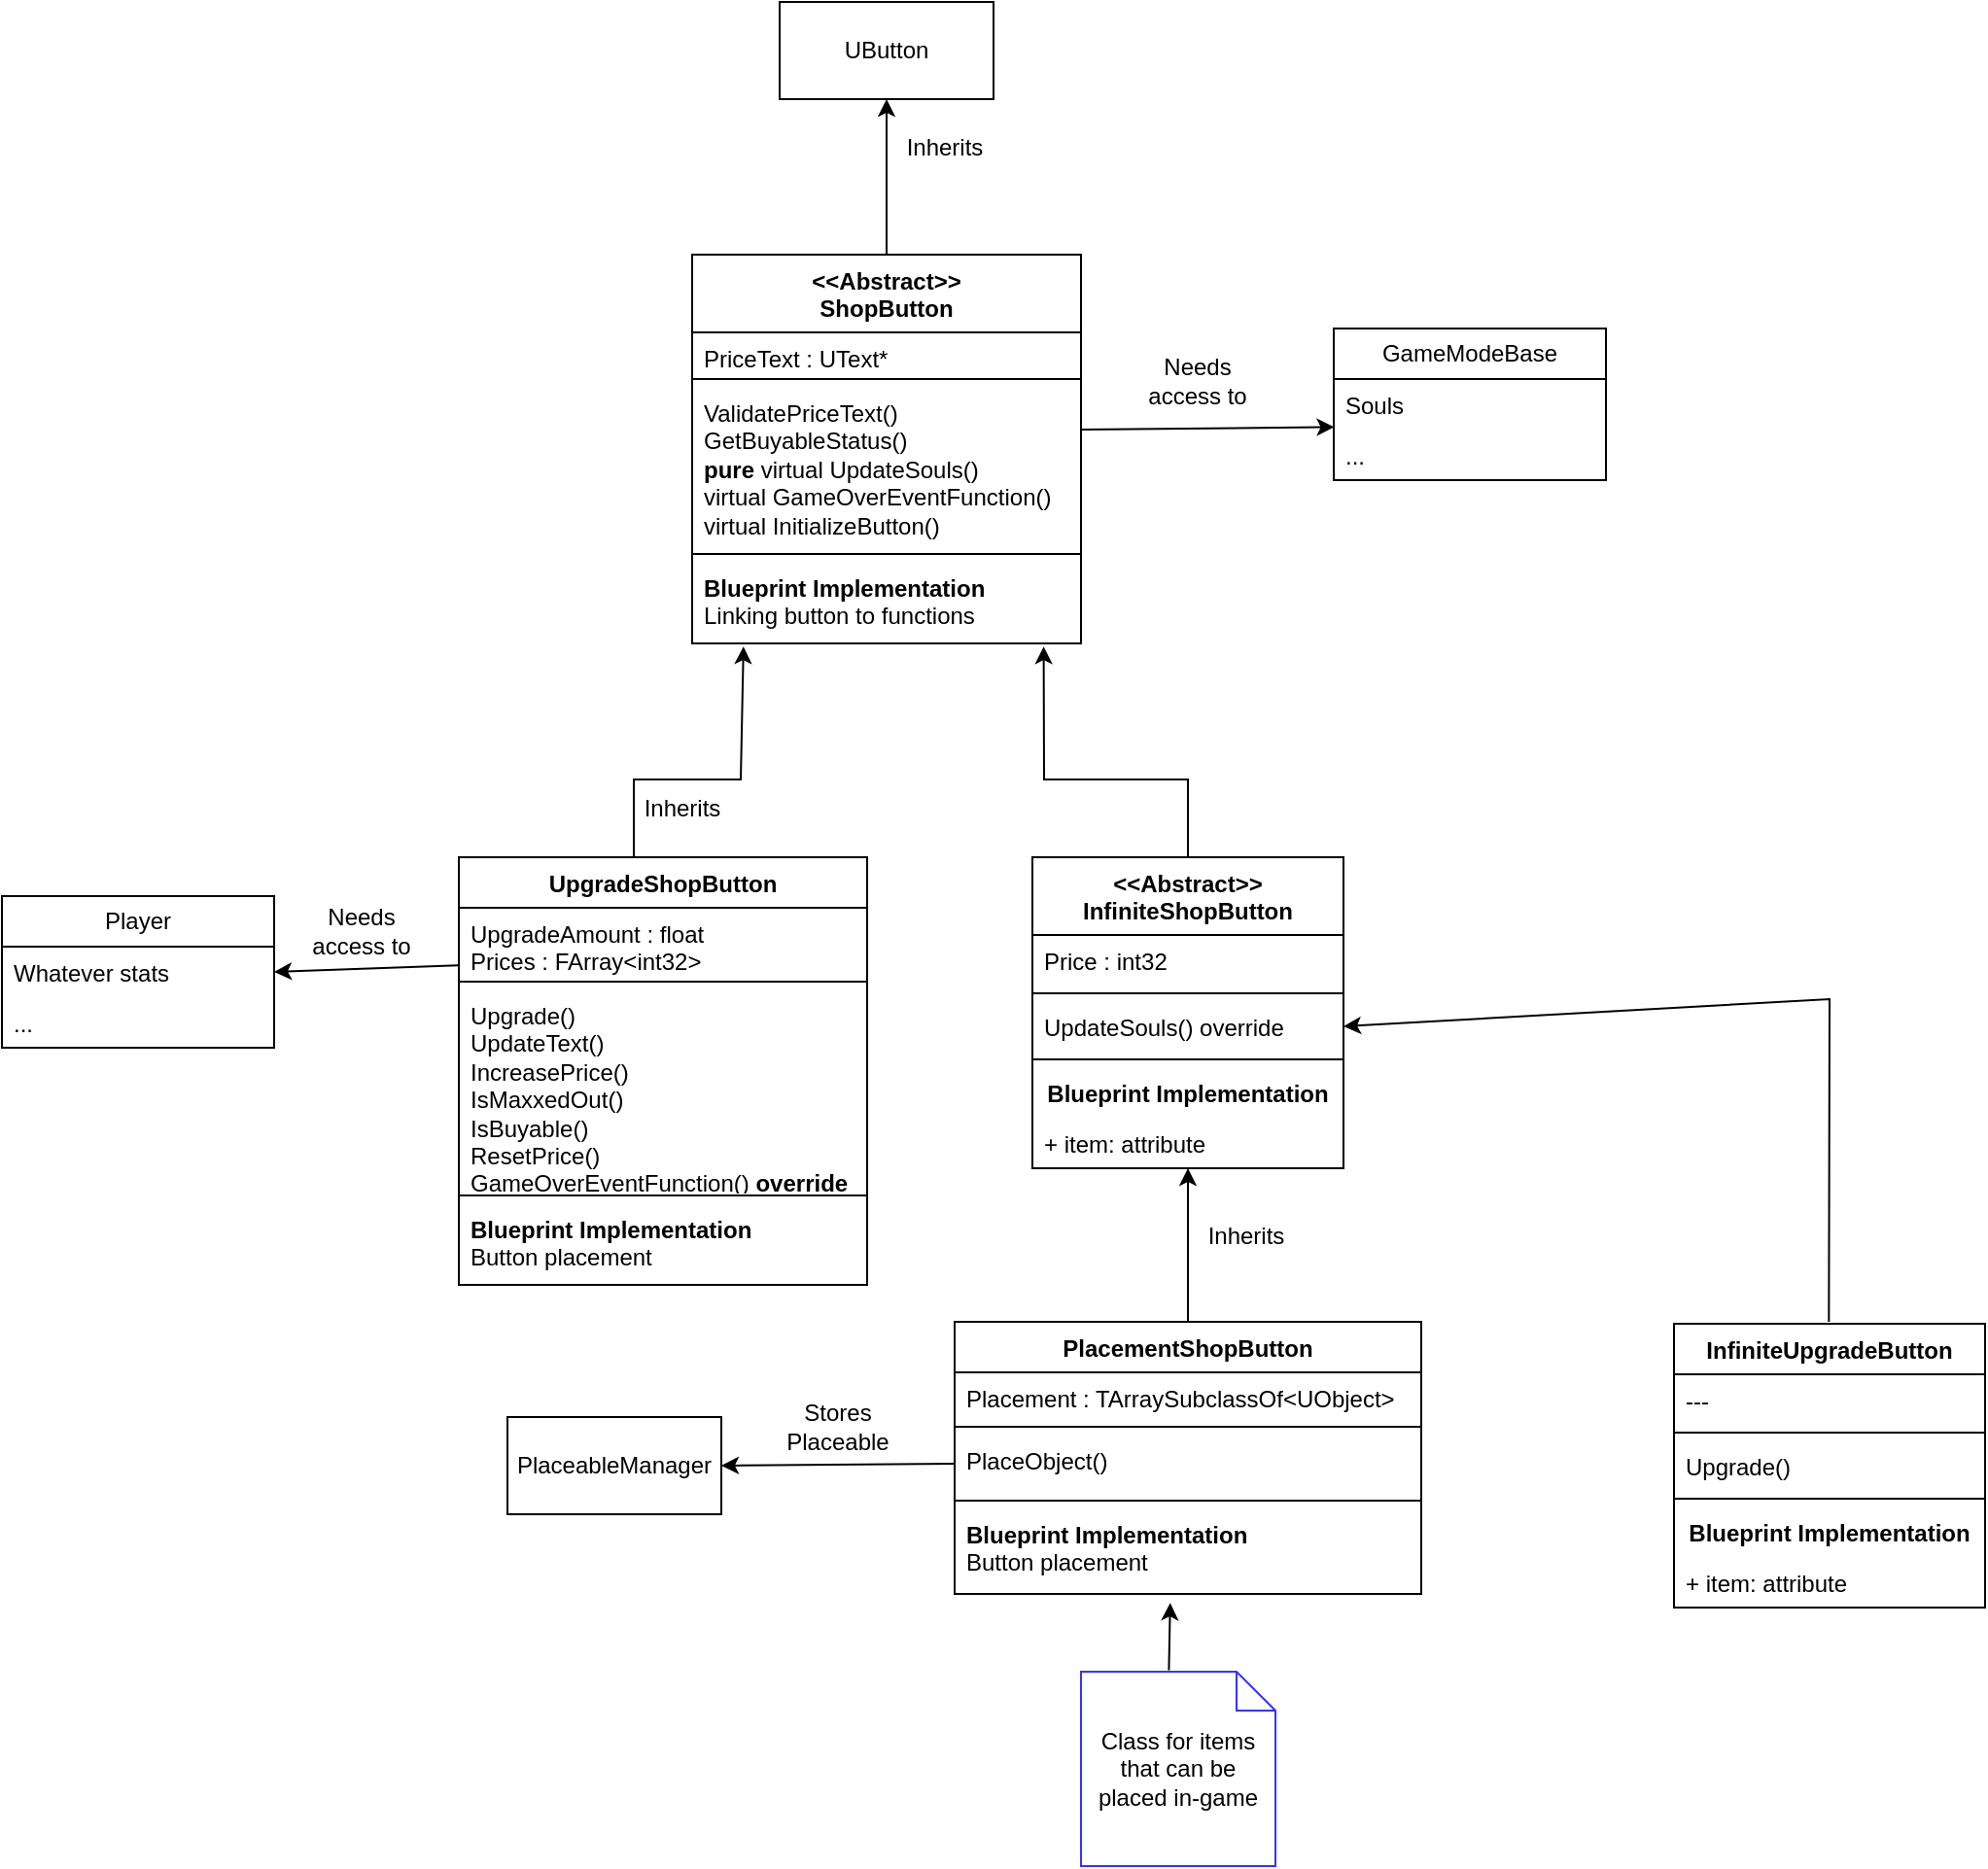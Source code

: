 <mxfile version="23.0.2" type="device">
  <diagram name="Page-1" id="JqcJCL4_ta1kR8yQ-RWG">
    <mxGraphModel dx="989" dy="582" grid="1" gridSize="10" guides="1" tooltips="1" connect="1" arrows="1" fold="1" page="1" pageScale="1" pageWidth="850" pageHeight="1100" math="0" shadow="0">
      <root>
        <mxCell id="0" />
        <mxCell id="1" parent="0" />
        <mxCell id="7b-8AGn4b7NoKKOwDB6c-2" value="&amp;lt;&amp;lt;Abstract&amp;gt;&amp;gt;&lt;br&gt;ShopButton" style="swimlane;fontStyle=1;align=center;verticalAlign=top;childLayout=stackLayout;horizontal=1;startSize=40;horizontalStack=0;resizeParent=1;resizeParentMax=0;resizeLast=0;collapsible=1;marginBottom=0;whiteSpace=wrap;html=1;" parent="1" vertex="1">
          <mxGeometry x="725" y="180" width="200" height="200" as="geometry" />
        </mxCell>
        <mxCell id="7b-8AGn4b7NoKKOwDB6c-3" value="PriceText : UText*" style="text;strokeColor=none;fillColor=none;align=left;verticalAlign=top;spacingLeft=4;spacingRight=4;overflow=hidden;rotatable=0;points=[[0,0.5],[1,0.5]];portConstraint=eastwest;whiteSpace=wrap;html=1;" parent="7b-8AGn4b7NoKKOwDB6c-2" vertex="1">
          <mxGeometry y="40" width="200" height="20" as="geometry" />
        </mxCell>
        <mxCell id="7b-8AGn4b7NoKKOwDB6c-4" value="" style="line;strokeWidth=1;fillColor=none;align=left;verticalAlign=middle;spacingTop=-1;spacingLeft=3;spacingRight=3;rotatable=0;labelPosition=right;points=[];portConstraint=eastwest;strokeColor=inherit;" parent="7b-8AGn4b7NoKKOwDB6c-2" vertex="1">
          <mxGeometry y="60" width="200" height="8" as="geometry" />
        </mxCell>
        <mxCell id="7b-8AGn4b7NoKKOwDB6c-5" value="ValidatePriceText()&lt;br&gt;GetBuyableStatus()&lt;br&gt;&lt;b&gt;pure&amp;nbsp;&lt;/b&gt;virtual UpdateSouls()&lt;br&gt;virtual GameOverEventFunction()&lt;br&gt;virtual InitializeButton()" style="text;strokeColor=none;fillColor=none;align=left;verticalAlign=top;spacingLeft=4;spacingRight=4;overflow=hidden;rotatable=0;points=[[0,0.5],[1,0.5]];portConstraint=eastwest;whiteSpace=wrap;html=1;" parent="7b-8AGn4b7NoKKOwDB6c-2" vertex="1">
          <mxGeometry y="68" width="200" height="82" as="geometry" />
        </mxCell>
        <mxCell id="7b-8AGn4b7NoKKOwDB6c-6" value="" style="line;strokeWidth=1;fillColor=none;align=left;verticalAlign=middle;spacingTop=-1;spacingLeft=3;spacingRight=3;rotatable=0;labelPosition=right;points=[];portConstraint=eastwest;strokeColor=inherit;" parent="7b-8AGn4b7NoKKOwDB6c-2" vertex="1">
          <mxGeometry y="150" width="200" height="8" as="geometry" />
        </mxCell>
        <mxCell id="7b-8AGn4b7NoKKOwDB6c-7" value="&lt;b&gt;Blueprint Implementation&lt;/b&gt;&lt;br&gt;Linking button to functions" style="text;strokeColor=none;fillColor=none;align=left;verticalAlign=top;spacingLeft=4;spacingRight=4;overflow=hidden;rotatable=0;points=[[0,0.5],[1,0.5]];portConstraint=eastwest;whiteSpace=wrap;html=1;" parent="7b-8AGn4b7NoKKOwDB6c-2" vertex="1">
          <mxGeometry y="158" width="200" height="42" as="geometry" />
        </mxCell>
        <mxCell id="7b-8AGn4b7NoKKOwDB6c-8" value="" style="endArrow=classic;html=1;rounded=0;exitX=0.5;exitY=0;exitDx=0;exitDy=0;entryX=0.5;entryY=1;entryDx=0;entryDy=0;" parent="1" source="7b-8AGn4b7NoKKOwDB6c-2" target="7b-8AGn4b7NoKKOwDB6c-9" edge="1">
          <mxGeometry width="50" height="50" relative="1" as="geometry">
            <mxPoint x="825" y="160" as="sourcePoint" />
            <mxPoint x="825" y="120" as="targetPoint" />
          </mxGeometry>
        </mxCell>
        <mxCell id="7b-8AGn4b7NoKKOwDB6c-9" value="UButton" style="html=1;whiteSpace=wrap;" parent="1" vertex="1">
          <mxGeometry x="770" y="50" width="110" height="50" as="geometry" />
        </mxCell>
        <mxCell id="7b-8AGn4b7NoKKOwDB6c-10" value="Inherits" style="text;html=1;strokeColor=none;fillColor=none;align=center;verticalAlign=middle;whiteSpace=wrap;rounded=0;" parent="1" vertex="1">
          <mxGeometry x="825" y="110" width="60" height="30" as="geometry" />
        </mxCell>
        <mxCell id="7b-8AGn4b7NoKKOwDB6c-11" value="" style="endArrow=classic;html=1;rounded=0;entryX=0.132;entryY=1.038;entryDx=0;entryDy=0;entryPerimeter=0;" parent="1" target="7b-8AGn4b7NoKKOwDB6c-7" edge="1">
          <mxGeometry width="50" height="50" relative="1" as="geometry">
            <mxPoint x="695" y="490" as="sourcePoint" />
            <mxPoint x="835" y="390" as="targetPoint" />
            <Array as="points">
              <mxPoint x="695" y="450" />
              <mxPoint x="750" y="450" />
            </Array>
          </mxGeometry>
        </mxCell>
        <mxCell id="7b-8AGn4b7NoKKOwDB6c-12" value="UpgradeShopButton" style="swimlane;fontStyle=1;align=center;verticalAlign=top;childLayout=stackLayout;horizontal=1;startSize=26;horizontalStack=0;resizeParent=1;resizeParentMax=0;resizeLast=0;collapsible=1;marginBottom=0;whiteSpace=wrap;html=1;" parent="1" vertex="1">
          <mxGeometry x="605" y="490" width="210" height="220" as="geometry" />
        </mxCell>
        <mxCell id="7b-8AGn4b7NoKKOwDB6c-13" value="UpgradeAmount : float&lt;br&gt;Prices : FArray&amp;lt;int32&amp;gt;&lt;br&gt;" style="text;strokeColor=none;fillColor=none;align=left;verticalAlign=top;spacingLeft=4;spacingRight=4;overflow=hidden;rotatable=0;points=[[0,0.5],[1,0.5]];portConstraint=eastwest;whiteSpace=wrap;html=1;" parent="7b-8AGn4b7NoKKOwDB6c-12" vertex="1">
          <mxGeometry y="26" width="210" height="34" as="geometry" />
        </mxCell>
        <mxCell id="7b-8AGn4b7NoKKOwDB6c-14" value="" style="line;strokeWidth=1;fillColor=none;align=left;verticalAlign=middle;spacingTop=-1;spacingLeft=3;spacingRight=3;rotatable=0;labelPosition=right;points=[];portConstraint=eastwest;strokeColor=inherit;" parent="7b-8AGn4b7NoKKOwDB6c-12" vertex="1">
          <mxGeometry y="60" width="210" height="8" as="geometry" />
        </mxCell>
        <mxCell id="7b-8AGn4b7NoKKOwDB6c-15" value="Upgrade()&lt;br&gt;UpdateText()&lt;br&gt;IncreasePrice()&lt;br&gt;IsMaxxedOut()&lt;br&gt;IsBuyable()&lt;br&gt;ResetPrice()&lt;br&gt;GameOverEventFunction() &lt;b&gt;override&lt;/b&gt;" style="text;strokeColor=none;fillColor=none;align=left;verticalAlign=top;spacingLeft=4;spacingRight=4;overflow=hidden;rotatable=0;points=[[0,0.5],[1,0.5]];portConstraint=eastwest;whiteSpace=wrap;html=1;" parent="7b-8AGn4b7NoKKOwDB6c-12" vertex="1">
          <mxGeometry y="68" width="210" height="102" as="geometry" />
        </mxCell>
        <mxCell id="7b-8AGn4b7NoKKOwDB6c-16" value="" style="line;strokeWidth=1;fillColor=none;align=left;verticalAlign=middle;spacingTop=-1;spacingLeft=3;spacingRight=3;rotatable=0;labelPosition=right;points=[];portConstraint=eastwest;strokeColor=inherit;" parent="7b-8AGn4b7NoKKOwDB6c-12" vertex="1">
          <mxGeometry y="170" width="210" height="8" as="geometry" />
        </mxCell>
        <mxCell id="7b-8AGn4b7NoKKOwDB6c-17" value="&lt;b&gt;Blueprint Implementation&lt;/b&gt;&lt;br&gt;Button placement" style="text;strokeColor=none;fillColor=none;align=left;verticalAlign=top;spacingLeft=4;spacingRight=4;overflow=hidden;rotatable=0;points=[[0,0.5],[1,0.5]];portConstraint=eastwest;whiteSpace=wrap;html=1;" parent="7b-8AGn4b7NoKKOwDB6c-12" vertex="1">
          <mxGeometry y="178" width="210" height="42" as="geometry" />
        </mxCell>
        <mxCell id="7b-8AGn4b7NoKKOwDB6c-18" value="Inherits" style="text;html=1;strokeColor=none;fillColor=none;align=center;verticalAlign=middle;whiteSpace=wrap;rounded=0;" parent="1" vertex="1">
          <mxGeometry x="690" y="450" width="60" height="30" as="geometry" />
        </mxCell>
        <mxCell id="7b-8AGn4b7NoKKOwDB6c-19" value="" style="endArrow=classic;html=1;rounded=0;exitX=0.5;exitY=0;exitDx=0;exitDy=0;" parent="1" source="7b-8AGn4b7NoKKOwDB6c-21" target="7b-8AGn4b7NoKKOwDB6c-48" edge="1">
          <mxGeometry width="50" height="50" relative="1" as="geometry">
            <mxPoint x="980" y="769" as="sourcePoint" />
            <mxPoint x="985" y="639" as="targetPoint" />
            <Array as="points">
              <mxPoint x="980" y="729" />
            </Array>
          </mxGeometry>
        </mxCell>
        <mxCell id="7b-8AGn4b7NoKKOwDB6c-20" value="Inherits" style="text;html=1;strokeColor=none;fillColor=none;align=center;verticalAlign=middle;whiteSpace=wrap;rounded=0;" parent="1" vertex="1">
          <mxGeometry x="980" y="670" width="60" height="30" as="geometry" />
        </mxCell>
        <mxCell id="7b-8AGn4b7NoKKOwDB6c-21" value="PlacementShopButton" style="swimlane;fontStyle=1;align=center;verticalAlign=top;childLayout=stackLayout;horizontal=1;startSize=26;horizontalStack=0;resizeParent=1;resizeParentMax=0;resizeLast=0;collapsible=1;marginBottom=0;whiteSpace=wrap;html=1;" parent="1" vertex="1">
          <mxGeometry x="860" y="729" width="240" height="140" as="geometry" />
        </mxCell>
        <mxCell id="7b-8AGn4b7NoKKOwDB6c-22" value="Placement : TArraySubclassOf&amp;lt;UObject&amp;gt;" style="text;strokeColor=none;fillColor=none;align=left;verticalAlign=top;spacingLeft=4;spacingRight=4;overflow=hidden;rotatable=0;points=[[0,0.5],[1,0.5]];portConstraint=eastwest;whiteSpace=wrap;html=1;" parent="7b-8AGn4b7NoKKOwDB6c-21" vertex="1">
          <mxGeometry y="26" width="240" height="24" as="geometry" />
        </mxCell>
        <mxCell id="7b-8AGn4b7NoKKOwDB6c-23" value="" style="line;strokeWidth=1;fillColor=none;align=left;verticalAlign=middle;spacingTop=-1;spacingLeft=3;spacingRight=3;rotatable=0;labelPosition=right;points=[];portConstraint=eastwest;strokeColor=inherit;" parent="7b-8AGn4b7NoKKOwDB6c-21" vertex="1">
          <mxGeometry y="50" width="240" height="8" as="geometry" />
        </mxCell>
        <mxCell id="7b-8AGn4b7NoKKOwDB6c-24" value="PlaceObject()" style="text;strokeColor=none;fillColor=none;align=left;verticalAlign=top;spacingLeft=4;spacingRight=4;overflow=hidden;rotatable=0;points=[[0,0.5],[1,0.5]];portConstraint=eastwest;whiteSpace=wrap;html=1;" parent="7b-8AGn4b7NoKKOwDB6c-21" vertex="1">
          <mxGeometry y="58" width="240" height="30" as="geometry" />
        </mxCell>
        <mxCell id="7b-8AGn4b7NoKKOwDB6c-25" value="" style="line;strokeWidth=1;fillColor=none;align=left;verticalAlign=middle;spacingTop=-1;spacingLeft=3;spacingRight=3;rotatable=0;labelPosition=right;points=[];portConstraint=eastwest;strokeColor=inherit;" parent="7b-8AGn4b7NoKKOwDB6c-21" vertex="1">
          <mxGeometry y="88" width="240" height="8" as="geometry" />
        </mxCell>
        <mxCell id="7b-8AGn4b7NoKKOwDB6c-26" value="&lt;b&gt;Blueprint Implementation&lt;/b&gt;&lt;br&gt;Button placement" style="text;strokeColor=none;fillColor=none;align=left;verticalAlign=top;spacingLeft=4;spacingRight=4;overflow=hidden;rotatable=0;points=[[0,0.5],[1,0.5]];portConstraint=eastwest;whiteSpace=wrap;html=1;" parent="7b-8AGn4b7NoKKOwDB6c-21" vertex="1">
          <mxGeometry y="96" width="240" height="44" as="geometry" />
        </mxCell>
        <mxCell id="7b-8AGn4b7NoKKOwDB6c-28" value="Class for items that can be placed in-game" style="shape=note;size=20;whiteSpace=wrap;html=1;strokeColor=#3333FF;" parent="1" vertex="1">
          <mxGeometry x="925" y="909" width="100" height="100" as="geometry" />
        </mxCell>
        <mxCell id="7b-8AGn4b7NoKKOwDB6c-29" value="" style="endArrow=classic;html=1;rounded=0;exitX=-0.002;exitY=-0.121;exitDx=0;exitDy=0;exitPerimeter=0;entryX=1;entryY=0.5;entryDx=0;entryDy=0;" parent="1" source="7b-8AGn4b7NoKKOwDB6c-15" target="7b-8AGn4b7NoKKOwDB6c-37" edge="1">
          <mxGeometry width="50" height="50" relative="1" as="geometry">
            <mxPoint x="525" y="540" as="sourcePoint" />
            <mxPoint x="505" y="545" as="targetPoint" />
          </mxGeometry>
        </mxCell>
        <mxCell id="7b-8AGn4b7NoKKOwDB6c-30" value="Needs access to" style="text;html=1;strokeColor=none;fillColor=none;align=center;verticalAlign=middle;whiteSpace=wrap;rounded=0;" parent="1" vertex="1">
          <mxGeometry x="525" y="513" width="60" height="30" as="geometry" />
        </mxCell>
        <mxCell id="7b-8AGn4b7NoKKOwDB6c-31" value="" style="endArrow=classic;html=1;rounded=0;entryX=0.002;entryY=-0.05;entryDx=0;entryDy=0;entryPerimeter=0;" parent="1" target="7b-8AGn4b7NoKKOwDB6c-34" edge="1">
          <mxGeometry width="50" height="50" relative="1" as="geometry">
            <mxPoint x="925" y="270" as="sourcePoint" />
            <mxPoint x="1015" y="270" as="targetPoint" />
          </mxGeometry>
        </mxCell>
        <mxCell id="7b-8AGn4b7NoKKOwDB6c-32" value="GameModeBase" style="swimlane;fontStyle=0;childLayout=stackLayout;horizontal=1;startSize=26;fillColor=none;horizontalStack=0;resizeParent=1;resizeParentMax=0;resizeLast=0;collapsible=1;marginBottom=0;whiteSpace=wrap;html=1;" parent="1" vertex="1">
          <mxGeometry x="1055" y="218" width="140" height="78" as="geometry" />
        </mxCell>
        <mxCell id="7b-8AGn4b7NoKKOwDB6c-33" value="Souls" style="text;strokeColor=none;fillColor=none;align=left;verticalAlign=top;spacingLeft=4;spacingRight=4;overflow=hidden;rotatable=0;points=[[0,0.5],[1,0.5]];portConstraint=eastwest;whiteSpace=wrap;html=1;" parent="7b-8AGn4b7NoKKOwDB6c-32" vertex="1">
          <mxGeometry y="26" width="140" height="26" as="geometry" />
        </mxCell>
        <mxCell id="7b-8AGn4b7NoKKOwDB6c-34" value="..." style="text;strokeColor=none;fillColor=none;align=left;verticalAlign=top;spacingLeft=4;spacingRight=4;overflow=hidden;rotatable=0;points=[[0,0.5],[1,0.5]];portConstraint=eastwest;whiteSpace=wrap;html=1;" parent="7b-8AGn4b7NoKKOwDB6c-32" vertex="1">
          <mxGeometry y="52" width="140" height="26" as="geometry" />
        </mxCell>
        <mxCell id="7b-8AGn4b7NoKKOwDB6c-35" value="Needs access to" style="text;html=1;strokeColor=none;fillColor=none;align=center;verticalAlign=middle;whiteSpace=wrap;rounded=0;" parent="1" vertex="1">
          <mxGeometry x="955" y="230" width="60" height="30" as="geometry" />
        </mxCell>
        <mxCell id="7b-8AGn4b7NoKKOwDB6c-36" value="Player" style="swimlane;fontStyle=0;childLayout=stackLayout;horizontal=1;startSize=26;fillColor=none;horizontalStack=0;resizeParent=1;resizeParentMax=0;resizeLast=0;collapsible=1;marginBottom=0;whiteSpace=wrap;html=1;" parent="1" vertex="1">
          <mxGeometry x="370" y="510" width="140" height="78" as="geometry" />
        </mxCell>
        <mxCell id="7b-8AGn4b7NoKKOwDB6c-37" value="Whatever stats" style="text;strokeColor=none;fillColor=none;align=left;verticalAlign=top;spacingLeft=4;spacingRight=4;overflow=hidden;rotatable=0;points=[[0,0.5],[1,0.5]];portConstraint=eastwest;whiteSpace=wrap;html=1;" parent="7b-8AGn4b7NoKKOwDB6c-36" vertex="1">
          <mxGeometry y="26" width="140" height="26" as="geometry" />
        </mxCell>
        <mxCell id="7b-8AGn4b7NoKKOwDB6c-38" value="..." style="text;strokeColor=none;fillColor=none;align=left;verticalAlign=top;spacingLeft=4;spacingRight=4;overflow=hidden;rotatable=0;points=[[0,0.5],[1,0.5]];portConstraint=eastwest;whiteSpace=wrap;html=1;" parent="7b-8AGn4b7NoKKOwDB6c-36" vertex="1">
          <mxGeometry y="52" width="140" height="26" as="geometry" />
        </mxCell>
        <mxCell id="7b-8AGn4b7NoKKOwDB6c-40" value="" style="endArrow=classic;html=1;rounded=0;entryX=0.462;entryY=1.105;entryDx=0;entryDy=0;entryPerimeter=0;exitX=0.452;exitY=-0.007;exitDx=0;exitDy=0;exitPerimeter=0;" parent="1" source="7b-8AGn4b7NoKKOwDB6c-28" target="7b-8AGn4b7NoKKOwDB6c-26" edge="1">
          <mxGeometry width="50" height="50" relative="1" as="geometry">
            <mxPoint x="750" y="739" as="sourcePoint" />
            <mxPoint x="800" y="689" as="targetPoint" />
          </mxGeometry>
        </mxCell>
        <mxCell id="7b-8AGn4b7NoKKOwDB6c-41" value="" style="endArrow=classic;html=1;rounded=0;entryX=0.904;entryY=1.038;entryDx=0;entryDy=0;entryPerimeter=0;exitX=0.5;exitY=0;exitDx=0;exitDy=0;" parent="1" source="7b-8AGn4b7NoKKOwDB6c-42" target="7b-8AGn4b7NoKKOwDB6c-7" edge="1">
          <mxGeometry width="50" height="50" relative="1" as="geometry">
            <mxPoint x="1220" y="490" as="sourcePoint" />
            <mxPoint x="1210" y="500" as="targetPoint" />
            <Array as="points">
              <mxPoint x="980" y="450" />
              <mxPoint x="906" y="450" />
            </Array>
          </mxGeometry>
        </mxCell>
        <mxCell id="7b-8AGn4b7NoKKOwDB6c-42" value="&amp;lt;&amp;lt;Abstract&amp;gt;&amp;gt;&lt;br&gt;InfiniteShopButton&lt;br&gt;" style="swimlane;fontStyle=1;align=center;verticalAlign=top;childLayout=stackLayout;horizontal=1;startSize=40;horizontalStack=0;resizeParent=1;resizeParentMax=0;resizeLast=0;collapsible=1;marginBottom=0;whiteSpace=wrap;html=1;" parent="1" vertex="1">
          <mxGeometry x="900" y="490" width="160" height="160" as="geometry" />
        </mxCell>
        <mxCell id="7b-8AGn4b7NoKKOwDB6c-43" value="Price : int32" style="text;strokeColor=none;fillColor=none;align=left;verticalAlign=top;spacingLeft=4;spacingRight=4;overflow=hidden;rotatable=0;points=[[0,0.5],[1,0.5]];portConstraint=eastwest;whiteSpace=wrap;html=1;" parent="7b-8AGn4b7NoKKOwDB6c-42" vertex="1">
          <mxGeometry y="40" width="160" height="26" as="geometry" />
        </mxCell>
        <mxCell id="7b-8AGn4b7NoKKOwDB6c-44" value="" style="line;strokeWidth=1;fillColor=none;align=left;verticalAlign=middle;spacingTop=-1;spacingLeft=3;spacingRight=3;rotatable=0;labelPosition=right;points=[];portConstraint=eastwest;strokeColor=inherit;" parent="7b-8AGn4b7NoKKOwDB6c-42" vertex="1">
          <mxGeometry y="66" width="160" height="8" as="geometry" />
        </mxCell>
        <mxCell id="7b-8AGn4b7NoKKOwDB6c-45" value="UpdateSouls() override" style="text;strokeColor=none;fillColor=none;align=left;verticalAlign=top;spacingLeft=4;spacingRight=4;overflow=hidden;rotatable=0;points=[[0,0.5],[1,0.5]];portConstraint=eastwest;whiteSpace=wrap;html=1;" parent="7b-8AGn4b7NoKKOwDB6c-42" vertex="1">
          <mxGeometry y="74" width="160" height="26" as="geometry" />
        </mxCell>
        <mxCell id="7b-8AGn4b7NoKKOwDB6c-46" value="" style="line;strokeWidth=1;fillColor=none;align=left;verticalAlign=middle;spacingTop=-1;spacingLeft=3;spacingRight=3;rotatable=0;labelPosition=right;points=[];portConstraint=eastwest;strokeColor=inherit;" parent="7b-8AGn4b7NoKKOwDB6c-42" vertex="1">
          <mxGeometry y="100" width="160" height="8" as="geometry" />
        </mxCell>
        <mxCell id="7b-8AGn4b7NoKKOwDB6c-47" value="&lt;b&gt;Blueprint Implementation&lt;/b&gt;" style="text;strokeColor=none;fillColor=none;align=center;verticalAlign=top;spacingLeft=4;spacingRight=4;overflow=hidden;rotatable=0;points=[[0,0.5],[1,0.5]];portConstraint=eastwest;whiteSpace=wrap;html=1;" parent="7b-8AGn4b7NoKKOwDB6c-42" vertex="1">
          <mxGeometry y="108" width="160" height="26" as="geometry" />
        </mxCell>
        <mxCell id="7b-8AGn4b7NoKKOwDB6c-48" value="+ item: attribute" style="text;strokeColor=none;fillColor=none;align=left;verticalAlign=top;spacingLeft=4;spacingRight=4;overflow=hidden;rotatable=0;points=[[0,0.5],[1,0.5]];portConstraint=eastwest;whiteSpace=wrap;html=1;" parent="7b-8AGn4b7NoKKOwDB6c-42" vertex="1">
          <mxGeometry y="134" width="160" height="26" as="geometry" />
        </mxCell>
        <mxCell id="YqKCokq6-aBK9tbWML8r-1" value="InfiniteUpgradeButton" style="swimlane;fontStyle=1;align=center;verticalAlign=top;childLayout=stackLayout;horizontal=1;startSize=26;horizontalStack=0;resizeParent=1;resizeParentMax=0;resizeLast=0;collapsible=1;marginBottom=0;whiteSpace=wrap;html=1;" parent="1" vertex="1">
          <mxGeometry x="1230" y="730" width="160" height="146" as="geometry" />
        </mxCell>
        <mxCell id="YqKCokq6-aBK9tbWML8r-2" value="---" style="text;strokeColor=none;fillColor=none;align=left;verticalAlign=top;spacingLeft=4;spacingRight=4;overflow=hidden;rotatable=0;points=[[0,0.5],[1,0.5]];portConstraint=eastwest;whiteSpace=wrap;html=1;" parent="YqKCokq6-aBK9tbWML8r-1" vertex="1">
          <mxGeometry y="26" width="160" height="26" as="geometry" />
        </mxCell>
        <mxCell id="YqKCokq6-aBK9tbWML8r-3" value="" style="line;strokeWidth=1;fillColor=none;align=left;verticalAlign=middle;spacingTop=-1;spacingLeft=3;spacingRight=3;rotatable=0;labelPosition=right;points=[];portConstraint=eastwest;strokeColor=inherit;" parent="YqKCokq6-aBK9tbWML8r-1" vertex="1">
          <mxGeometry y="52" width="160" height="8" as="geometry" />
        </mxCell>
        <mxCell id="YqKCokq6-aBK9tbWML8r-4" value="Upgrade()" style="text;strokeColor=none;fillColor=none;align=left;verticalAlign=top;spacingLeft=4;spacingRight=4;overflow=hidden;rotatable=0;points=[[0,0.5],[1,0.5]];portConstraint=eastwest;whiteSpace=wrap;html=1;" parent="YqKCokq6-aBK9tbWML8r-1" vertex="1">
          <mxGeometry y="60" width="160" height="26" as="geometry" />
        </mxCell>
        <mxCell id="YqKCokq6-aBK9tbWML8r-5" value="" style="line;strokeWidth=1;fillColor=none;align=left;verticalAlign=middle;spacingTop=-1;spacingLeft=3;spacingRight=3;rotatable=0;labelPosition=right;points=[];portConstraint=eastwest;strokeColor=inherit;" parent="YqKCokq6-aBK9tbWML8r-1" vertex="1">
          <mxGeometry y="86" width="160" height="8" as="geometry" />
        </mxCell>
        <mxCell id="YqKCokq6-aBK9tbWML8r-6" value="&lt;b&gt;Blueprint Implementation&lt;/b&gt;" style="text;strokeColor=none;fillColor=none;align=center;verticalAlign=top;spacingLeft=4;spacingRight=4;overflow=hidden;rotatable=0;points=[[0,0.5],[1,0.5]];portConstraint=eastwest;whiteSpace=wrap;html=1;" parent="YqKCokq6-aBK9tbWML8r-1" vertex="1">
          <mxGeometry y="94" width="160" height="26" as="geometry" />
        </mxCell>
        <mxCell id="YqKCokq6-aBK9tbWML8r-7" value="+ item: attribute" style="text;strokeColor=none;fillColor=none;align=left;verticalAlign=top;spacingLeft=4;spacingRight=4;overflow=hidden;rotatable=0;points=[[0,0.5],[1,0.5]];portConstraint=eastwest;whiteSpace=wrap;html=1;" parent="YqKCokq6-aBK9tbWML8r-1" vertex="1">
          <mxGeometry y="120" width="160" height="26" as="geometry" />
        </mxCell>
        <mxCell id="YqKCokq6-aBK9tbWML8r-8" value="" style="endArrow=classic;html=1;rounded=0;exitX=0.5;exitY=0;exitDx=0;exitDy=0;entryX=1;entryY=0.5;entryDx=0;entryDy=0;" parent="1" target="7b-8AGn4b7NoKKOwDB6c-45" edge="1">
          <mxGeometry width="50" height="50" relative="1" as="geometry">
            <mxPoint x="1309.66" y="729" as="sourcePoint" />
            <mxPoint x="1309.66" y="636" as="targetPoint" />
            <Array as="points">
              <mxPoint x="1309.66" y="729" />
              <mxPoint x="1310" y="563" />
            </Array>
          </mxGeometry>
        </mxCell>
        <mxCell id="a_w73B74bE6XfF4TExBU-1" value="" style="endArrow=classic;html=1;rounded=0;exitX=0;exitY=0.5;exitDx=0;exitDy=0;entryX=1;entryY=0.5;entryDx=0;entryDy=0;" edge="1" parent="1" source="7b-8AGn4b7NoKKOwDB6c-24" target="a_w73B74bE6XfF4TExBU-9">
          <mxGeometry width="50" height="50" relative="1" as="geometry">
            <mxPoint x="770" y="820" as="sourcePoint" />
            <mxPoint x="780" y="802" as="targetPoint" />
          </mxGeometry>
        </mxCell>
        <mxCell id="a_w73B74bE6XfF4TExBU-9" value="PlaceableManager" style="html=1;whiteSpace=wrap;" vertex="1" parent="1">
          <mxGeometry x="630" y="778" width="110" height="50" as="geometry" />
        </mxCell>
        <mxCell id="a_w73B74bE6XfF4TExBU-11" value="Stores Placeable" style="text;html=1;strokeColor=none;fillColor=none;align=center;verticalAlign=middle;whiteSpace=wrap;rounded=0;" vertex="1" parent="1">
          <mxGeometry x="770" y="768" width="60" height="30" as="geometry" />
        </mxCell>
      </root>
    </mxGraphModel>
  </diagram>
</mxfile>

